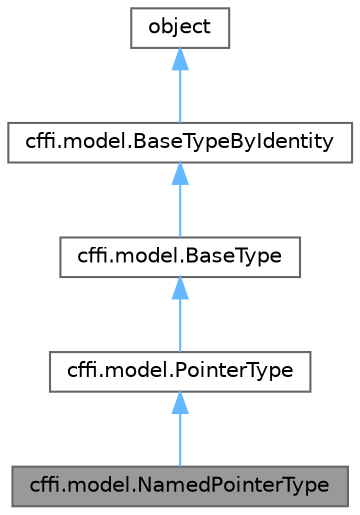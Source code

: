 digraph "cffi.model.NamedPointerType"
{
 // LATEX_PDF_SIZE
  bgcolor="transparent";
  edge [fontname=Helvetica,fontsize=10,labelfontname=Helvetica,labelfontsize=10];
  node [fontname=Helvetica,fontsize=10,shape=box,height=0.2,width=0.4];
  Node1 [id="Node000001",label="cffi.model.NamedPointerType",height=0.2,width=0.4,color="gray40", fillcolor="grey60", style="filled", fontcolor="black",tooltip=" "];
  Node2 -> Node1 [id="edge1_Node000001_Node000002",dir="back",color="steelblue1",style="solid",tooltip=" "];
  Node2 [id="Node000002",label="cffi.model.PointerType",height=0.2,width=0.4,color="gray40", fillcolor="white", style="filled",URL="$classcffi_1_1model_1_1_pointer_type.html",tooltip=" "];
  Node3 -> Node2 [id="edge2_Node000002_Node000003",dir="back",color="steelblue1",style="solid",tooltip=" "];
  Node3 [id="Node000003",label="cffi.model.BaseType",height=0.2,width=0.4,color="gray40", fillcolor="white", style="filled",URL="$classcffi_1_1model_1_1_base_type.html",tooltip=" "];
  Node4 -> Node3 [id="edge3_Node000003_Node000004",dir="back",color="steelblue1",style="solid",tooltip=" "];
  Node4 [id="Node000004",label="cffi.model.BaseTypeByIdentity",height=0.2,width=0.4,color="gray40", fillcolor="white", style="filled",URL="$classcffi_1_1model_1_1_base_type_by_identity.html",tooltip=" "];
  Node5 -> Node4 [id="edge4_Node000004_Node000005",dir="back",color="steelblue1",style="solid",tooltip=" "];
  Node5 [id="Node000005",label="object",height=0.2,width=0.4,color="gray40", fillcolor="white", style="filled",tooltip=" "];
}
